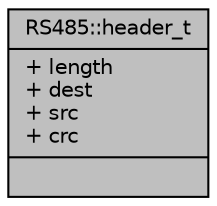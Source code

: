 digraph "RS485::header_t"
{
  edge [fontname="Helvetica",fontsize="10",labelfontname="Helvetica",labelfontsize="10"];
  node [fontname="Helvetica",fontsize="10",shape=record];
  Node1 [label="{RS485::header_t\n|+ length\l+ dest\l+ src\l+ crc\l|}",height=0.2,width=0.4,color="black", fillcolor="grey75", style="filled", fontcolor="black"];
}

